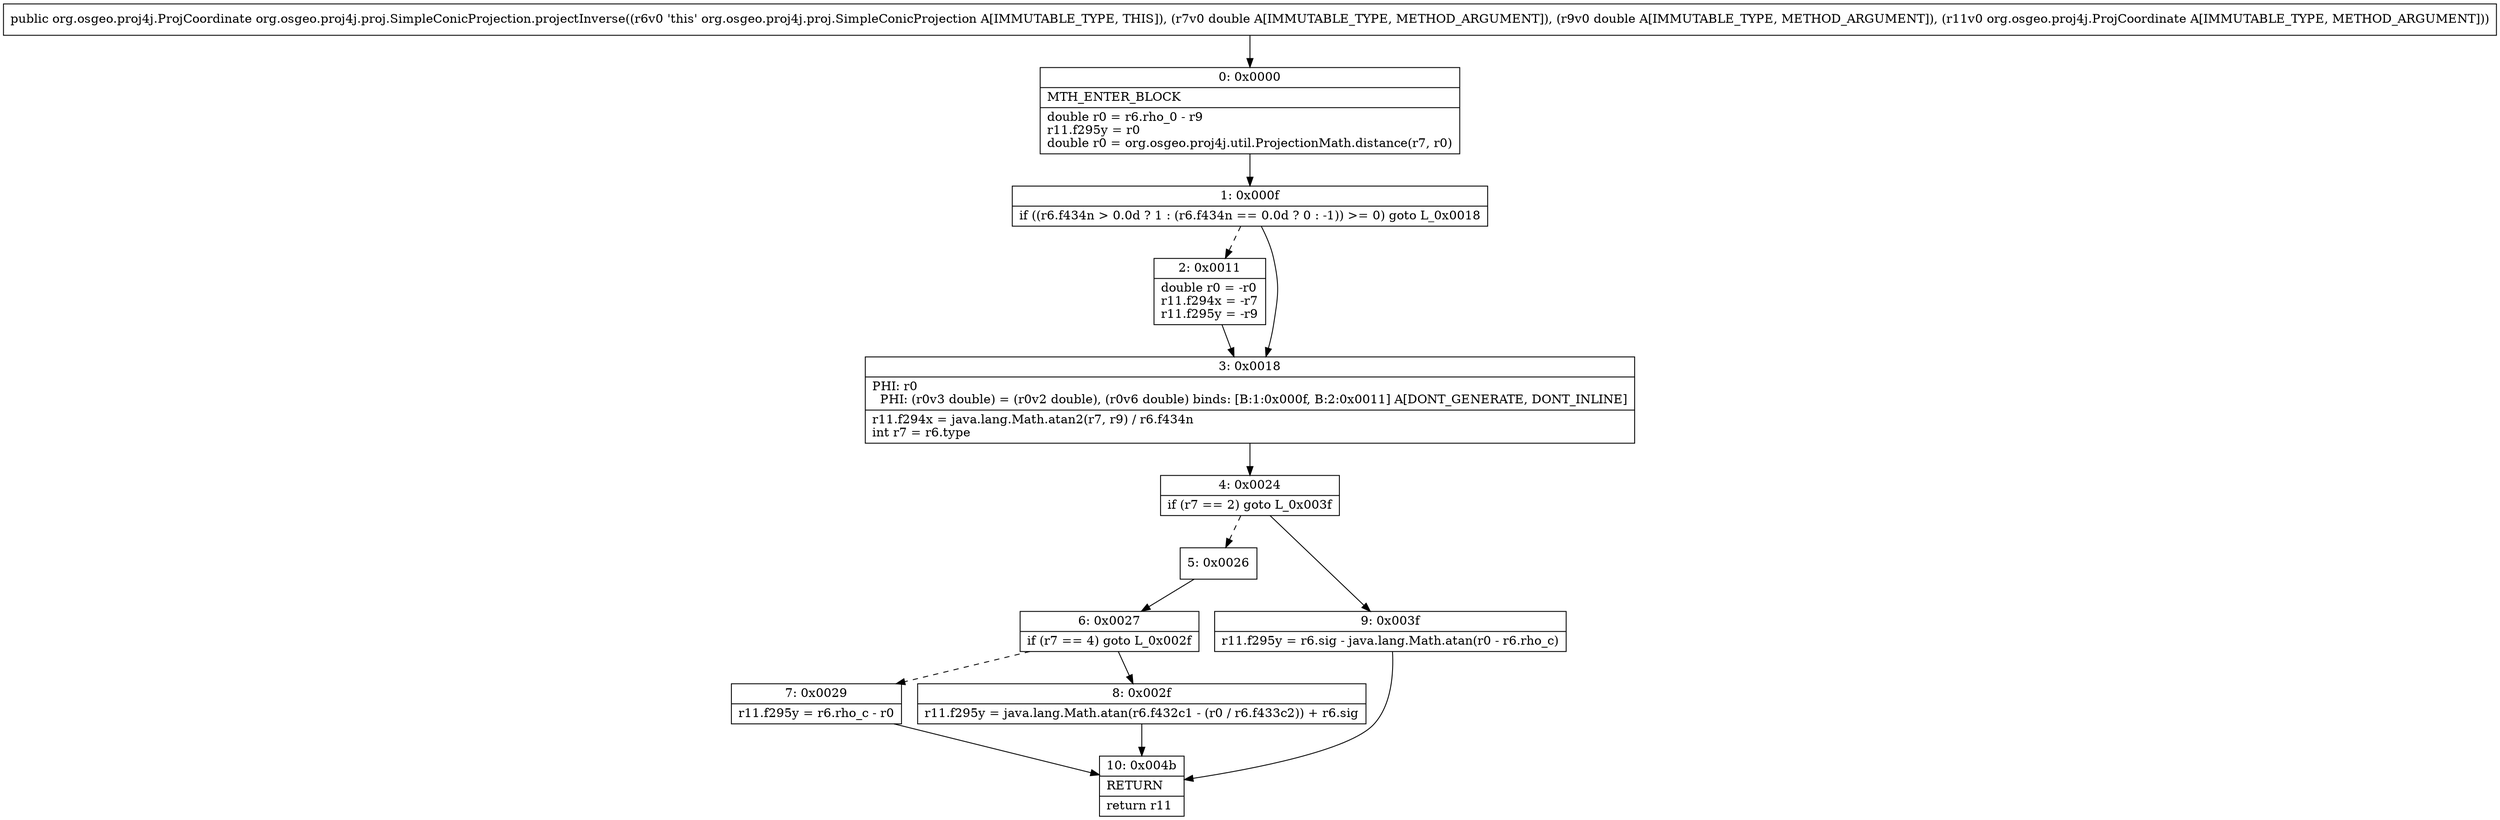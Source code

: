 digraph "CFG fororg.osgeo.proj4j.proj.SimpleConicProjection.projectInverse(DDLorg\/osgeo\/proj4j\/ProjCoordinate;)Lorg\/osgeo\/proj4j\/ProjCoordinate;" {
Node_0 [shape=record,label="{0\:\ 0x0000|MTH_ENTER_BLOCK\l|double r0 = r6.rho_0 \- r9\lr11.f295y = r0\ldouble r0 = org.osgeo.proj4j.util.ProjectionMath.distance(r7, r0)\l}"];
Node_1 [shape=record,label="{1\:\ 0x000f|if ((r6.f434n \> 0.0d ? 1 : (r6.f434n == 0.0d ? 0 : \-1)) \>= 0) goto L_0x0018\l}"];
Node_2 [shape=record,label="{2\:\ 0x0011|double r0 = \-r0\lr11.f294x = \-r7\lr11.f295y = \-r9\l}"];
Node_3 [shape=record,label="{3\:\ 0x0018|PHI: r0 \l  PHI: (r0v3 double) = (r0v2 double), (r0v6 double) binds: [B:1:0x000f, B:2:0x0011] A[DONT_GENERATE, DONT_INLINE]\l|r11.f294x = java.lang.Math.atan2(r7, r9) \/ r6.f434n\lint r7 = r6.type\l}"];
Node_4 [shape=record,label="{4\:\ 0x0024|if (r7 == 2) goto L_0x003f\l}"];
Node_5 [shape=record,label="{5\:\ 0x0026}"];
Node_6 [shape=record,label="{6\:\ 0x0027|if (r7 == 4) goto L_0x002f\l}"];
Node_7 [shape=record,label="{7\:\ 0x0029|r11.f295y = r6.rho_c \- r0\l}"];
Node_8 [shape=record,label="{8\:\ 0x002f|r11.f295y = java.lang.Math.atan(r6.f432c1 \- (r0 \/ r6.f433c2)) + r6.sig\l}"];
Node_9 [shape=record,label="{9\:\ 0x003f|r11.f295y = r6.sig \- java.lang.Math.atan(r0 \- r6.rho_c)\l}"];
Node_10 [shape=record,label="{10\:\ 0x004b|RETURN\l|return r11\l}"];
MethodNode[shape=record,label="{public org.osgeo.proj4j.ProjCoordinate org.osgeo.proj4j.proj.SimpleConicProjection.projectInverse((r6v0 'this' org.osgeo.proj4j.proj.SimpleConicProjection A[IMMUTABLE_TYPE, THIS]), (r7v0 double A[IMMUTABLE_TYPE, METHOD_ARGUMENT]), (r9v0 double A[IMMUTABLE_TYPE, METHOD_ARGUMENT]), (r11v0 org.osgeo.proj4j.ProjCoordinate A[IMMUTABLE_TYPE, METHOD_ARGUMENT])) }"];
MethodNode -> Node_0;
Node_0 -> Node_1;
Node_1 -> Node_2[style=dashed];
Node_1 -> Node_3;
Node_2 -> Node_3;
Node_3 -> Node_4;
Node_4 -> Node_5[style=dashed];
Node_4 -> Node_9;
Node_5 -> Node_6;
Node_6 -> Node_7[style=dashed];
Node_6 -> Node_8;
Node_7 -> Node_10;
Node_8 -> Node_10;
Node_9 -> Node_10;
}

